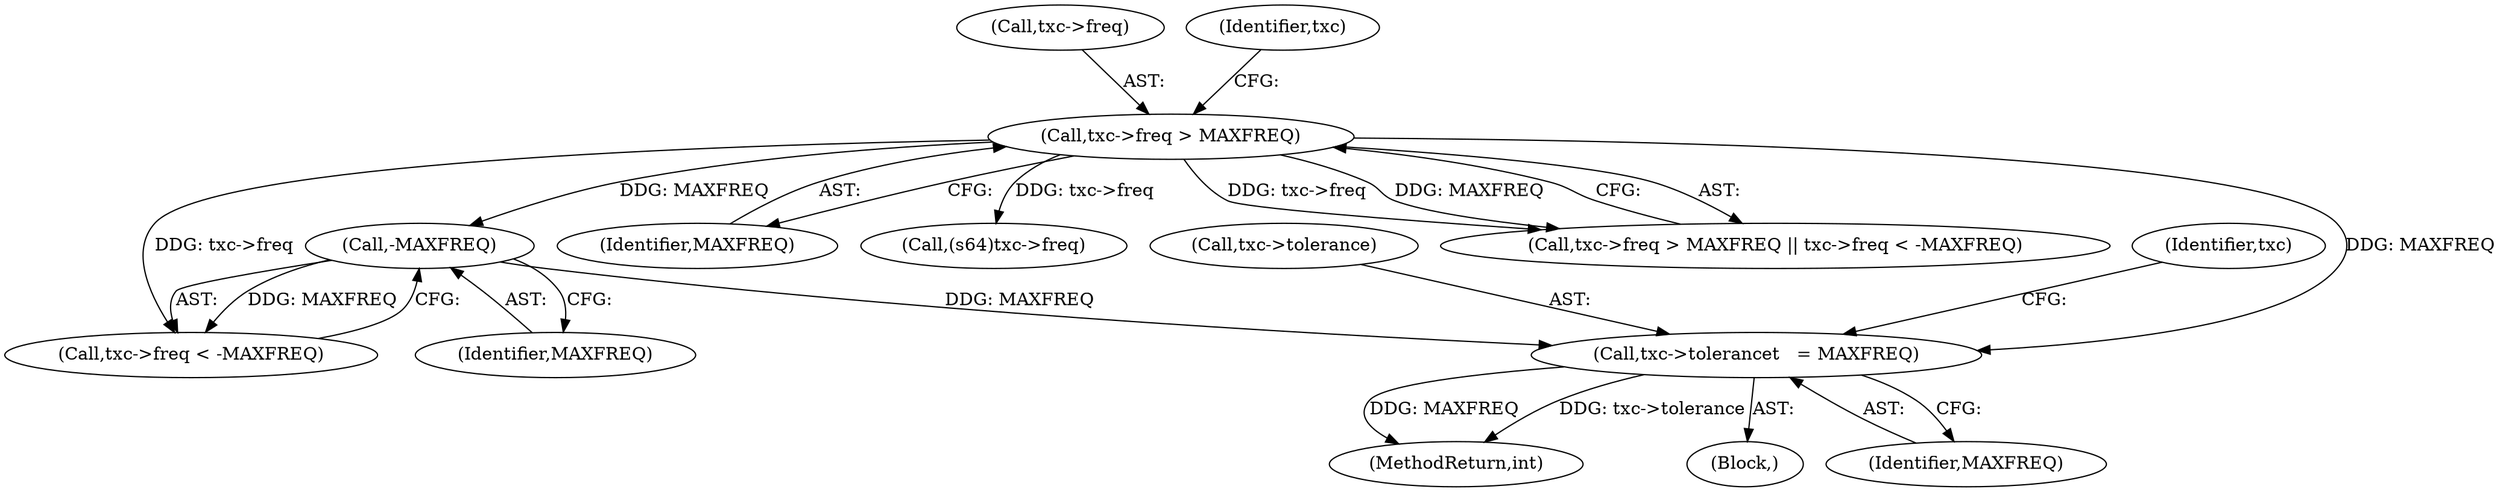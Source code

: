 digraph "0_linux_f8bd2258e2d520dff28c855658bd24bdafb5102d_8@pointer" {
"1000623" [label="(Call,txc->tolerance\t   = MAXFREQ)"];
"1000268" [label="(Call,-MAXFREQ)"];
"1000259" [label="(Call,txc->freq > MAXFREQ)"];
"1000268" [label="(Call,-MAXFREQ)"];
"1000684" [label="(MethodReturn,int)"];
"1000269" [label="(Identifier,MAXFREQ)"];
"1000260" [label="(Call,txc->freq)"];
"1000266" [label="(Identifier,txc)"];
"1000624" [label="(Call,txc->tolerance)"];
"1000630" [label="(Identifier,txc)"];
"1000123" [label="(Block,)"];
"1000623" [label="(Call,txc->tolerance\t   = MAXFREQ)"];
"1000263" [label="(Identifier,MAXFREQ)"];
"1000280" [label="(Call,(s64)txc->freq)"];
"1000264" [label="(Call,txc->freq < -MAXFREQ)"];
"1000258" [label="(Call,txc->freq > MAXFREQ || txc->freq < -MAXFREQ)"];
"1000627" [label="(Identifier,MAXFREQ)"];
"1000259" [label="(Call,txc->freq > MAXFREQ)"];
"1000623" -> "1000123"  [label="AST: "];
"1000623" -> "1000627"  [label="CFG: "];
"1000624" -> "1000623"  [label="AST: "];
"1000627" -> "1000623"  [label="AST: "];
"1000630" -> "1000623"  [label="CFG: "];
"1000623" -> "1000684"  [label="DDG: txc->tolerance"];
"1000623" -> "1000684"  [label="DDG: MAXFREQ"];
"1000268" -> "1000623"  [label="DDG: MAXFREQ"];
"1000259" -> "1000623"  [label="DDG: MAXFREQ"];
"1000268" -> "1000264"  [label="AST: "];
"1000268" -> "1000269"  [label="CFG: "];
"1000269" -> "1000268"  [label="AST: "];
"1000264" -> "1000268"  [label="CFG: "];
"1000268" -> "1000264"  [label="DDG: MAXFREQ"];
"1000259" -> "1000268"  [label="DDG: MAXFREQ"];
"1000259" -> "1000258"  [label="AST: "];
"1000259" -> "1000263"  [label="CFG: "];
"1000260" -> "1000259"  [label="AST: "];
"1000263" -> "1000259"  [label="AST: "];
"1000266" -> "1000259"  [label="CFG: "];
"1000258" -> "1000259"  [label="CFG: "];
"1000259" -> "1000258"  [label="DDG: txc->freq"];
"1000259" -> "1000258"  [label="DDG: MAXFREQ"];
"1000259" -> "1000264"  [label="DDG: txc->freq"];
"1000259" -> "1000280"  [label="DDG: txc->freq"];
}
